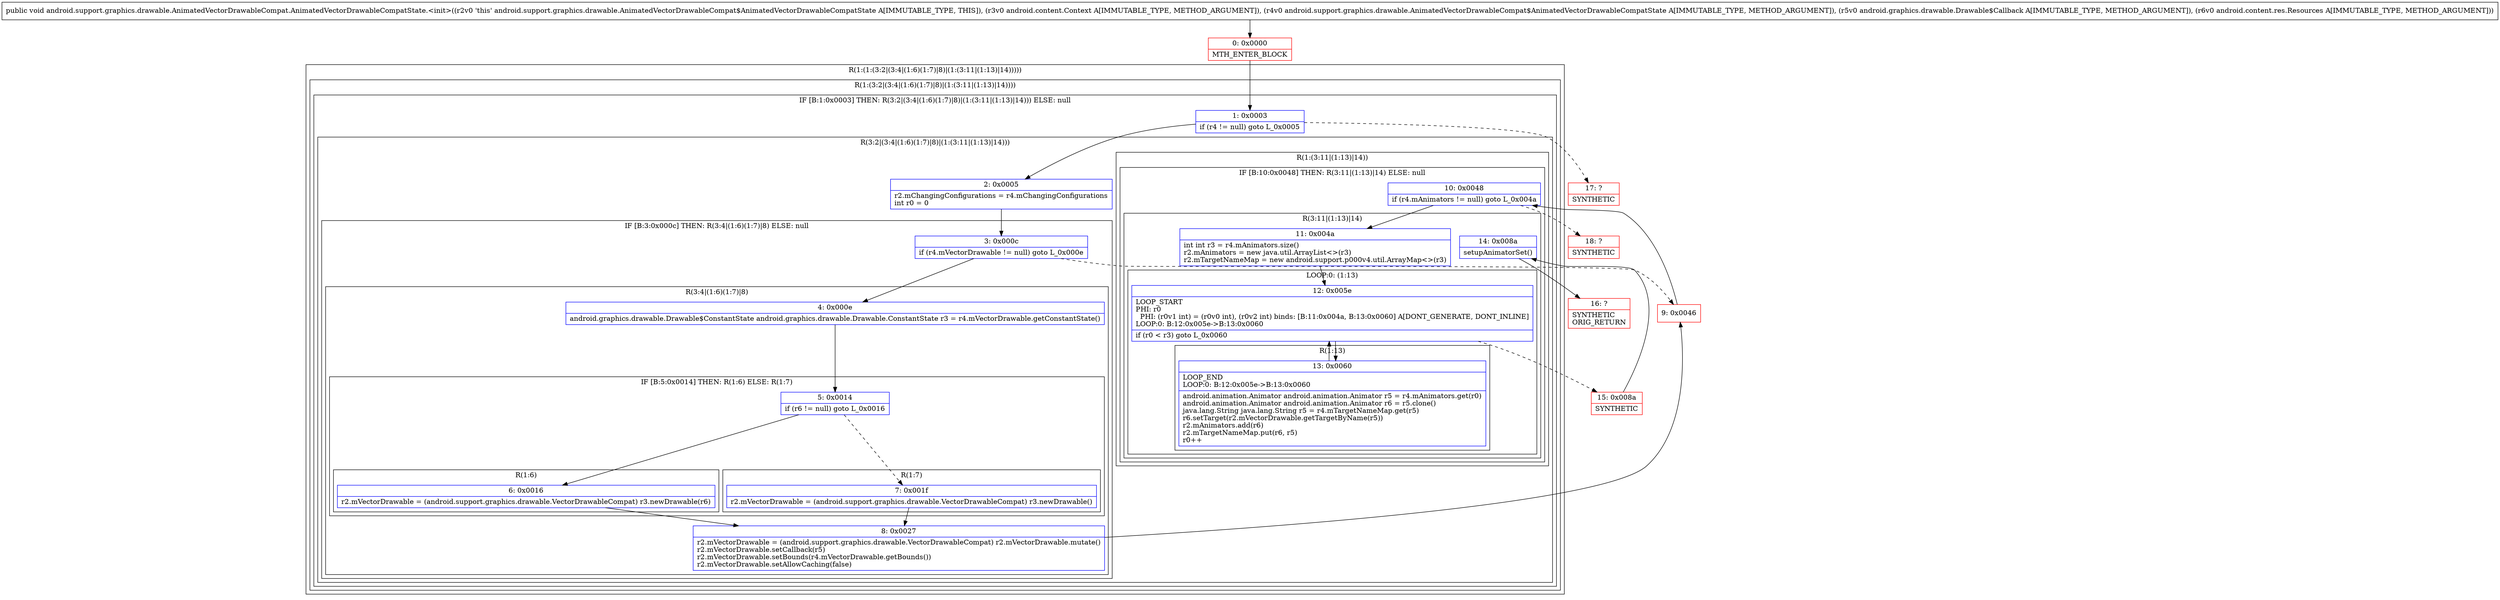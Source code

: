 digraph "CFG forandroid.support.graphics.drawable.AnimatedVectorDrawableCompat.AnimatedVectorDrawableCompatState.\<init\>(Landroid\/content\/Context;Landroid\/support\/graphics\/drawable\/AnimatedVectorDrawableCompat$AnimatedVectorDrawableCompatState;Landroid\/graphics\/drawable\/Drawable$Callback;Landroid\/content\/res\/Resources;)V" {
subgraph cluster_Region_710968524 {
label = "R(1:(1:(3:2|(3:4|(1:6)(1:7)|8)|(1:(3:11|(1:13)|14)))))";
node [shape=record,color=blue];
subgraph cluster_Region_158894431 {
label = "R(1:(3:2|(3:4|(1:6)(1:7)|8)|(1:(3:11|(1:13)|14))))";
node [shape=record,color=blue];
subgraph cluster_IfRegion_704087273 {
label = "IF [B:1:0x0003] THEN: R(3:2|(3:4|(1:6)(1:7)|8)|(1:(3:11|(1:13)|14))) ELSE: null";
node [shape=record,color=blue];
Node_1 [shape=record,label="{1\:\ 0x0003|if (r4 != null) goto L_0x0005\l}"];
subgraph cluster_Region_401613995 {
label = "R(3:2|(3:4|(1:6)(1:7)|8)|(1:(3:11|(1:13)|14)))";
node [shape=record,color=blue];
Node_2 [shape=record,label="{2\:\ 0x0005|r2.mChangingConfigurations = r4.mChangingConfigurations\lint r0 = 0\l}"];
subgraph cluster_IfRegion_1878760645 {
label = "IF [B:3:0x000c] THEN: R(3:4|(1:6)(1:7)|8) ELSE: null";
node [shape=record,color=blue];
Node_3 [shape=record,label="{3\:\ 0x000c|if (r4.mVectorDrawable != null) goto L_0x000e\l}"];
subgraph cluster_Region_396350006 {
label = "R(3:4|(1:6)(1:7)|8)";
node [shape=record,color=blue];
Node_4 [shape=record,label="{4\:\ 0x000e|android.graphics.drawable.Drawable$ConstantState android.graphics.drawable.Drawable.ConstantState r3 = r4.mVectorDrawable.getConstantState()\l}"];
subgraph cluster_IfRegion_1100161810 {
label = "IF [B:5:0x0014] THEN: R(1:6) ELSE: R(1:7)";
node [shape=record,color=blue];
Node_5 [shape=record,label="{5\:\ 0x0014|if (r6 != null) goto L_0x0016\l}"];
subgraph cluster_Region_160856587 {
label = "R(1:6)";
node [shape=record,color=blue];
Node_6 [shape=record,label="{6\:\ 0x0016|r2.mVectorDrawable = (android.support.graphics.drawable.VectorDrawableCompat) r3.newDrawable(r6)\l}"];
}
subgraph cluster_Region_2092369062 {
label = "R(1:7)";
node [shape=record,color=blue];
Node_7 [shape=record,label="{7\:\ 0x001f|r2.mVectorDrawable = (android.support.graphics.drawable.VectorDrawableCompat) r3.newDrawable()\l}"];
}
}
Node_8 [shape=record,label="{8\:\ 0x0027|r2.mVectorDrawable = (android.support.graphics.drawable.VectorDrawableCompat) r2.mVectorDrawable.mutate()\lr2.mVectorDrawable.setCallback(r5)\lr2.mVectorDrawable.setBounds(r4.mVectorDrawable.getBounds())\lr2.mVectorDrawable.setAllowCaching(false)\l}"];
}
}
subgraph cluster_Region_208435214 {
label = "R(1:(3:11|(1:13)|14))";
node [shape=record,color=blue];
subgraph cluster_IfRegion_430532006 {
label = "IF [B:10:0x0048] THEN: R(3:11|(1:13)|14) ELSE: null";
node [shape=record,color=blue];
Node_10 [shape=record,label="{10\:\ 0x0048|if (r4.mAnimators != null) goto L_0x004a\l}"];
subgraph cluster_Region_31222746 {
label = "R(3:11|(1:13)|14)";
node [shape=record,color=blue];
Node_11 [shape=record,label="{11\:\ 0x004a|int int r3 = r4.mAnimators.size()\lr2.mAnimators = new java.util.ArrayList\<\>(r3)\lr2.mTargetNameMap = new android.support.p000v4.util.ArrayMap\<\>(r3)\l}"];
subgraph cluster_LoopRegion_2134648179 {
label = "LOOP:0: (1:13)";
node [shape=record,color=blue];
Node_12 [shape=record,label="{12\:\ 0x005e|LOOP_START\lPHI: r0 \l  PHI: (r0v1 int) = (r0v0 int), (r0v2 int) binds: [B:11:0x004a, B:13:0x0060] A[DONT_GENERATE, DONT_INLINE]\lLOOP:0: B:12:0x005e\-\>B:13:0x0060\l|if (r0 \< r3) goto L_0x0060\l}"];
subgraph cluster_Region_495782708 {
label = "R(1:13)";
node [shape=record,color=blue];
Node_13 [shape=record,label="{13\:\ 0x0060|LOOP_END\lLOOP:0: B:12:0x005e\-\>B:13:0x0060\l|android.animation.Animator android.animation.Animator r5 = r4.mAnimators.get(r0)\landroid.animation.Animator android.animation.Animator r6 = r5.clone()\ljava.lang.String java.lang.String r5 = r4.mTargetNameMap.get(r5)\lr6.setTarget(r2.mVectorDrawable.getTargetByName(r5))\lr2.mAnimators.add(r6)\lr2.mTargetNameMap.put(r6, r5)\lr0++\l}"];
}
}
Node_14 [shape=record,label="{14\:\ 0x008a|setupAnimatorSet()\l}"];
}
}
}
}
}
}
}
Node_0 [shape=record,color=red,label="{0\:\ 0x0000|MTH_ENTER_BLOCK\l}"];
Node_9 [shape=record,color=red,label="{9\:\ 0x0046}"];
Node_15 [shape=record,color=red,label="{15\:\ 0x008a|SYNTHETIC\l}"];
Node_16 [shape=record,color=red,label="{16\:\ ?|SYNTHETIC\lORIG_RETURN\l}"];
Node_17 [shape=record,color=red,label="{17\:\ ?|SYNTHETIC\l}"];
Node_18 [shape=record,color=red,label="{18\:\ ?|SYNTHETIC\l}"];
MethodNode[shape=record,label="{public void android.support.graphics.drawable.AnimatedVectorDrawableCompat.AnimatedVectorDrawableCompatState.\<init\>((r2v0 'this' android.support.graphics.drawable.AnimatedVectorDrawableCompat$AnimatedVectorDrawableCompatState A[IMMUTABLE_TYPE, THIS]), (r3v0 android.content.Context A[IMMUTABLE_TYPE, METHOD_ARGUMENT]), (r4v0 android.support.graphics.drawable.AnimatedVectorDrawableCompat$AnimatedVectorDrawableCompatState A[IMMUTABLE_TYPE, METHOD_ARGUMENT]), (r5v0 android.graphics.drawable.Drawable$Callback A[IMMUTABLE_TYPE, METHOD_ARGUMENT]), (r6v0 android.content.res.Resources A[IMMUTABLE_TYPE, METHOD_ARGUMENT])) }"];
MethodNode -> Node_0;
Node_1 -> Node_2;
Node_1 -> Node_17[style=dashed];
Node_2 -> Node_3;
Node_3 -> Node_4;
Node_3 -> Node_9[style=dashed];
Node_4 -> Node_5;
Node_5 -> Node_6;
Node_5 -> Node_7[style=dashed];
Node_6 -> Node_8;
Node_7 -> Node_8;
Node_8 -> Node_9;
Node_10 -> Node_11;
Node_10 -> Node_18[style=dashed];
Node_11 -> Node_12;
Node_12 -> Node_13;
Node_12 -> Node_15[style=dashed];
Node_13 -> Node_12;
Node_14 -> Node_16;
Node_0 -> Node_1;
Node_9 -> Node_10;
Node_15 -> Node_14;
}

